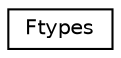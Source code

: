 digraph "Graphical Class Hierarchy"
{
 // LATEX_PDF_SIZE
  edge [fontname="Helvetica",fontsize="10",labelfontname="Helvetica",labelfontsize="10"];
  node [fontname="Helvetica",fontsize="10",shape=record];
  rankdir="LR";
  Node0 [label="Ftypes",height=0.2,width=0.4,color="black", fillcolor="white", style="filled",URL="$union_ftypes.html",tooltip=" "];
}
